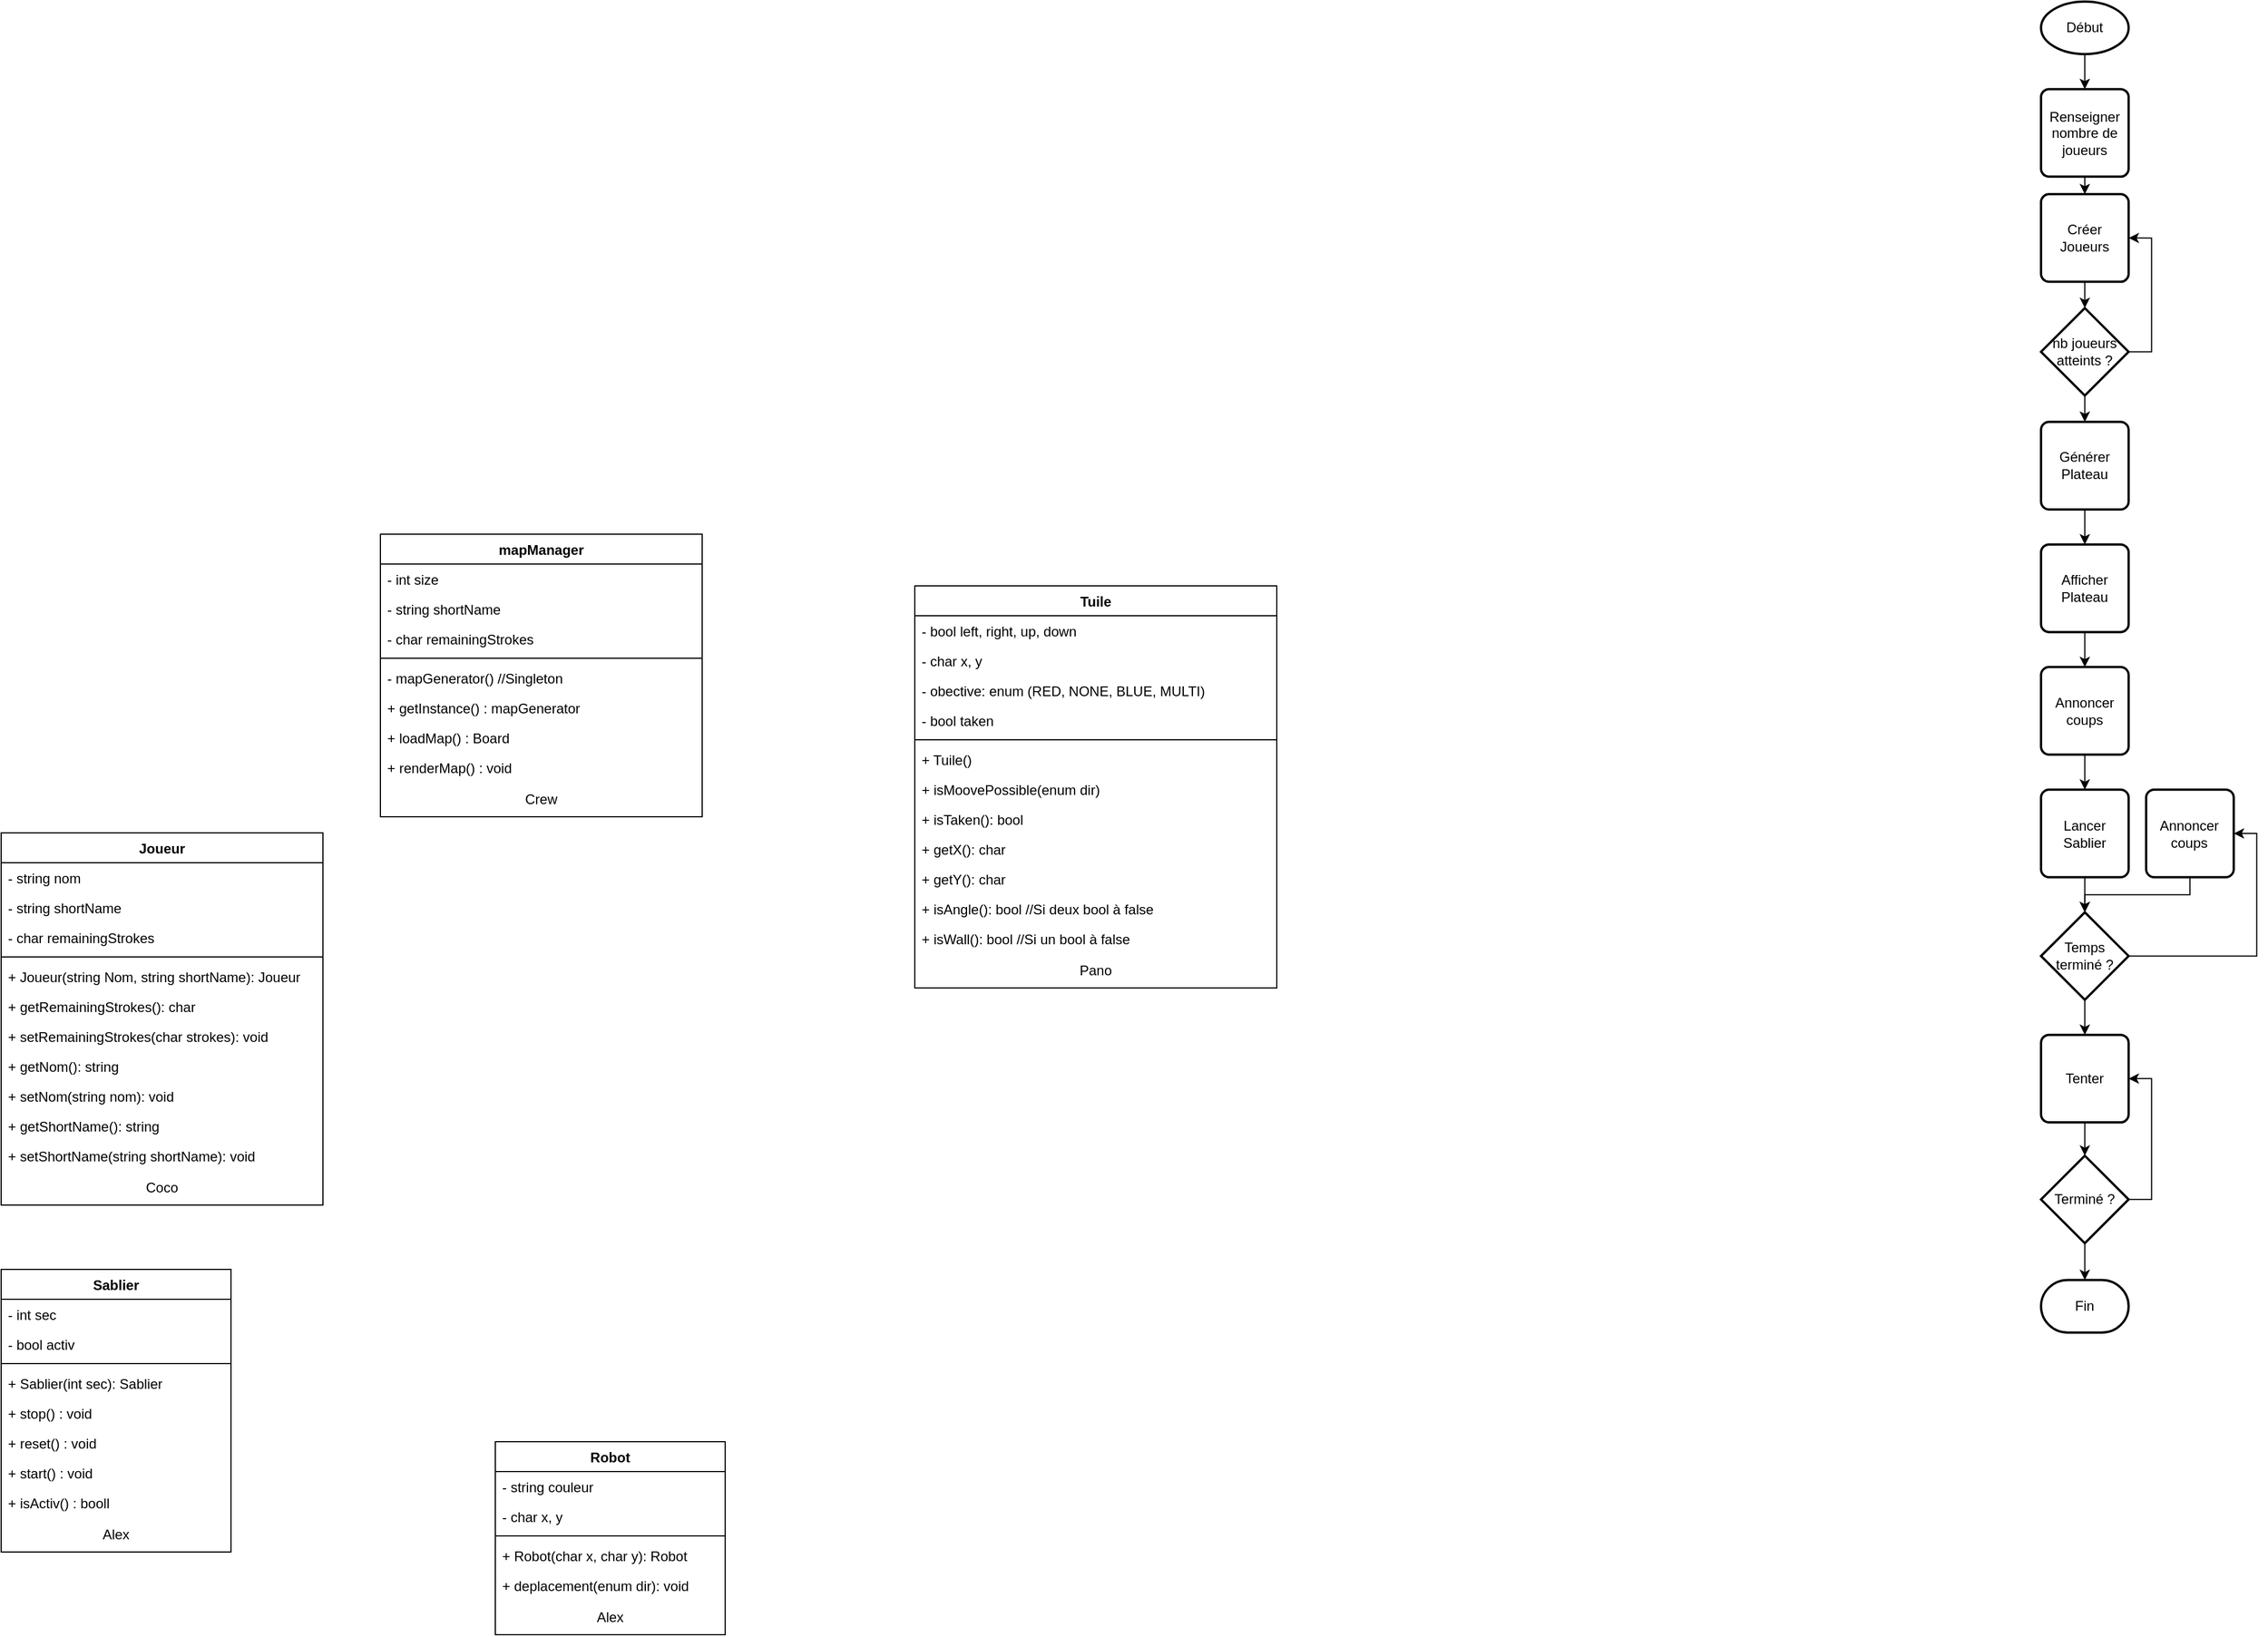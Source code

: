 <mxfile version="21.2.8" type="device">
  <diagram id="C5RBs43oDa-KdzZeNtuy" name="Page-1">
    <mxGraphModel dx="2625" dy="2722" grid="1" gridSize="5" guides="1" tooltips="1" connect="1" arrows="1" fold="1" page="1" pageScale="1" pageWidth="827" pageHeight="1169" math="0" shadow="0">
      <root>
        <mxCell id="WIyWlLk6GJQsqaUBKTNV-0" />
        <mxCell id="WIyWlLk6GJQsqaUBKTNV-1" parent="WIyWlLk6GJQsqaUBKTNV-0" />
        <mxCell id="GsOjT6ji4VNVu-HKlKDl-31" value="Robot" style="swimlane;fontStyle=1;align=center;verticalAlign=top;childLayout=stackLayout;horizontal=1;startSize=26;horizontalStack=0;resizeParent=1;resizeParentMax=0;resizeLast=0;collapsible=1;marginBottom=0;" parent="WIyWlLk6GJQsqaUBKTNV-1" vertex="1">
          <mxGeometry x="520" y="90" width="200" height="168" as="geometry" />
        </mxCell>
        <mxCell id="GsOjT6ji4VNVu-HKlKDl-32" value="- string couleur&#xa;" style="text;strokeColor=none;fillColor=none;align=left;verticalAlign=top;spacingLeft=4;spacingRight=4;overflow=hidden;rotatable=0;points=[[0,0.5],[1,0.5]];portConstraint=eastwest;" parent="GsOjT6ji4VNVu-HKlKDl-31" vertex="1">
          <mxGeometry y="26" width="200" height="26" as="geometry" />
        </mxCell>
        <mxCell id="GsOjT6ji4VNVu-HKlKDl-35" value="- char x, y" style="text;strokeColor=none;fillColor=none;align=left;verticalAlign=top;spacingLeft=4;spacingRight=4;overflow=hidden;rotatable=0;points=[[0,0.5],[1,0.5]];portConstraint=eastwest;" parent="GsOjT6ji4VNVu-HKlKDl-31" vertex="1">
          <mxGeometry y="52" width="200" height="26" as="geometry" />
        </mxCell>
        <mxCell id="GsOjT6ji4VNVu-HKlKDl-33" value="" style="line;strokeWidth=1;fillColor=none;align=left;verticalAlign=middle;spacingTop=-1;spacingLeft=3;spacingRight=3;rotatable=0;labelPosition=right;points=[];portConstraint=eastwest;strokeColor=inherit;" parent="GsOjT6ji4VNVu-HKlKDl-31" vertex="1">
          <mxGeometry y="78" width="200" height="8" as="geometry" />
        </mxCell>
        <mxCell id="GsOjT6ji4VNVu-HKlKDl-34" value="+ Robot(char x, char y): Robot" style="text;strokeColor=none;fillColor=none;align=left;verticalAlign=top;spacingLeft=4;spacingRight=4;overflow=hidden;rotatable=0;points=[[0,0.5],[1,0.5]];portConstraint=eastwest;" parent="GsOjT6ji4VNVu-HKlKDl-31" vertex="1">
          <mxGeometry y="86" width="200" height="26" as="geometry" />
        </mxCell>
        <mxCell id="GsOjT6ji4VNVu-HKlKDl-37" value="+ deplacement(enum dir): void" style="text;strokeColor=none;fillColor=none;align=left;verticalAlign=top;spacingLeft=4;spacingRight=4;overflow=hidden;rotatable=0;points=[[0,0.5],[1,0.5]];portConstraint=eastwest;" parent="GsOjT6ji4VNVu-HKlKDl-31" vertex="1">
          <mxGeometry y="112" width="200" height="26" as="geometry" />
        </mxCell>
        <mxCell id="KkXeolx2WLEEj8rtXUgH-3" value="Alex" style="text;html=1;strokeColor=none;fillColor=none;align=center;verticalAlign=middle;whiteSpace=wrap;rounded=0;" parent="GsOjT6ji4VNVu-HKlKDl-31" vertex="1">
          <mxGeometry y="138" width="200" height="30" as="geometry" />
        </mxCell>
        <mxCell id="GsOjT6ji4VNVu-HKlKDl-38" value="Sablier" style="swimlane;fontStyle=1;align=center;verticalAlign=top;childLayout=stackLayout;horizontal=1;startSize=26;horizontalStack=0;resizeParent=1;resizeParentMax=0;resizeLast=0;collapsible=1;marginBottom=0;" parent="WIyWlLk6GJQsqaUBKTNV-1" vertex="1">
          <mxGeometry x="90" y="-60" width="200" height="246" as="geometry" />
        </mxCell>
        <mxCell id="GsOjT6ji4VNVu-HKlKDl-39" value="- int sec&#xa;" style="text;strokeColor=none;fillColor=none;align=left;verticalAlign=top;spacingLeft=4;spacingRight=4;overflow=hidden;rotatable=0;points=[[0,0.5],[1,0.5]];portConstraint=eastwest;" parent="GsOjT6ji4VNVu-HKlKDl-38" vertex="1">
          <mxGeometry y="26" width="200" height="26" as="geometry" />
        </mxCell>
        <mxCell id="GsOjT6ji4VNVu-HKlKDl-40" value="- bool activ" style="text;strokeColor=none;fillColor=none;align=left;verticalAlign=top;spacingLeft=4;spacingRight=4;overflow=hidden;rotatable=0;points=[[0,0.5],[1,0.5]];portConstraint=eastwest;" parent="GsOjT6ji4VNVu-HKlKDl-38" vertex="1">
          <mxGeometry y="52" width="200" height="26" as="geometry" />
        </mxCell>
        <mxCell id="GsOjT6ji4VNVu-HKlKDl-41" value="" style="line;strokeWidth=1;fillColor=none;align=left;verticalAlign=middle;spacingTop=-1;spacingLeft=3;spacingRight=3;rotatable=0;labelPosition=right;points=[];portConstraint=eastwest;strokeColor=inherit;" parent="GsOjT6ji4VNVu-HKlKDl-38" vertex="1">
          <mxGeometry y="78" width="200" height="8" as="geometry" />
        </mxCell>
        <mxCell id="GsOjT6ji4VNVu-HKlKDl-42" value="+ Sablier(int sec): Sablier" style="text;strokeColor=none;fillColor=none;align=left;verticalAlign=top;spacingLeft=4;spacingRight=4;overflow=hidden;rotatable=0;points=[[0,0.5],[1,0.5]];portConstraint=eastwest;" parent="GsOjT6ji4VNVu-HKlKDl-38" vertex="1">
          <mxGeometry y="86" width="200" height="26" as="geometry" />
        </mxCell>
        <mxCell id="GsOjT6ji4VNVu-HKlKDl-45" value="+ stop() : void" style="text;strokeColor=none;fillColor=none;align=left;verticalAlign=top;spacingLeft=4;spacingRight=4;overflow=hidden;rotatable=0;points=[[0,0.5],[1,0.5]];portConstraint=eastwest;" parent="GsOjT6ji4VNVu-HKlKDl-38" vertex="1">
          <mxGeometry y="112" width="200" height="26" as="geometry" />
        </mxCell>
        <mxCell id="GsOjT6ji4VNVu-HKlKDl-46" value="+ reset() : void" style="text;strokeColor=none;fillColor=none;align=left;verticalAlign=top;spacingLeft=4;spacingRight=4;overflow=hidden;rotatable=0;points=[[0,0.5],[1,0.5]];portConstraint=eastwest;" parent="GsOjT6ji4VNVu-HKlKDl-38" vertex="1">
          <mxGeometry y="138" width="200" height="26" as="geometry" />
        </mxCell>
        <mxCell id="GsOjT6ji4VNVu-HKlKDl-43" value="+ start() : void" style="text;strokeColor=none;fillColor=none;align=left;verticalAlign=top;spacingLeft=4;spacingRight=4;overflow=hidden;rotatable=0;points=[[0,0.5],[1,0.5]];portConstraint=eastwest;" parent="GsOjT6ji4VNVu-HKlKDl-38" vertex="1">
          <mxGeometry y="164" width="200" height="26" as="geometry" />
        </mxCell>
        <mxCell id="GsOjT6ji4VNVu-HKlKDl-44" value="+ isActiv() : booll" style="text;strokeColor=none;fillColor=none;align=left;verticalAlign=top;spacingLeft=4;spacingRight=4;overflow=hidden;rotatable=0;points=[[0,0.5],[1,0.5]];portConstraint=eastwest;" parent="GsOjT6ji4VNVu-HKlKDl-38" vertex="1">
          <mxGeometry y="190" width="200" height="26" as="geometry" />
        </mxCell>
        <mxCell id="KkXeolx2WLEEj8rtXUgH-2" value="Alex" style="text;html=1;strokeColor=none;fillColor=none;align=center;verticalAlign=middle;whiteSpace=wrap;rounded=0;" parent="GsOjT6ji4VNVu-HKlKDl-38" vertex="1">
          <mxGeometry y="216" width="200" height="30" as="geometry" />
        </mxCell>
        <mxCell id="GsOjT6ji4VNVu-HKlKDl-47" value="Joueur" style="swimlane;fontStyle=1;align=center;verticalAlign=top;childLayout=stackLayout;horizontal=1;startSize=26;horizontalStack=0;resizeParent=1;resizeParentMax=0;resizeLast=0;collapsible=1;marginBottom=0;" parent="WIyWlLk6GJQsqaUBKTNV-1" vertex="1">
          <mxGeometry x="90" y="-440" width="280" height="324" as="geometry" />
        </mxCell>
        <mxCell id="GsOjT6ji4VNVu-HKlKDl-48" value="- string nom" style="text;strokeColor=none;fillColor=none;align=left;verticalAlign=top;spacingLeft=4;spacingRight=4;overflow=hidden;rotatable=0;points=[[0,0.5],[1,0.5]];portConstraint=eastwest;" parent="GsOjT6ji4VNVu-HKlKDl-47" vertex="1">
          <mxGeometry y="26" width="280" height="26" as="geometry" />
        </mxCell>
        <mxCell id="GsOjT6ji4VNVu-HKlKDl-49" value="- string shortName" style="text;strokeColor=none;fillColor=none;align=left;verticalAlign=top;spacingLeft=4;spacingRight=4;overflow=hidden;rotatable=0;points=[[0,0.5],[1,0.5]];portConstraint=eastwest;" parent="GsOjT6ji4VNVu-HKlKDl-47" vertex="1">
          <mxGeometry y="52" width="280" height="26" as="geometry" />
        </mxCell>
        <mxCell id="GsOjT6ji4VNVu-HKlKDl-53" value="- char remainingStrokes" style="text;strokeColor=none;fillColor=none;align=left;verticalAlign=top;spacingLeft=4;spacingRight=4;overflow=hidden;rotatable=0;points=[[0,0.5],[1,0.5]];portConstraint=eastwest;" parent="GsOjT6ji4VNVu-HKlKDl-47" vertex="1">
          <mxGeometry y="78" width="280" height="26" as="geometry" />
        </mxCell>
        <mxCell id="GsOjT6ji4VNVu-HKlKDl-50" value="" style="line;strokeWidth=1;fillColor=none;align=left;verticalAlign=middle;spacingTop=-1;spacingLeft=3;spacingRight=3;rotatable=0;labelPosition=right;points=[];portConstraint=eastwest;strokeColor=inherit;" parent="GsOjT6ji4VNVu-HKlKDl-47" vertex="1">
          <mxGeometry y="104" width="280" height="8" as="geometry" />
        </mxCell>
        <mxCell id="GsOjT6ji4VNVu-HKlKDl-51" value="+ Joueur(string Nom, string shortName): Joueur" style="text;strokeColor=none;fillColor=none;align=left;verticalAlign=top;spacingLeft=4;spacingRight=4;overflow=hidden;rotatable=0;points=[[0,0.5],[1,0.5]];portConstraint=eastwest;" parent="GsOjT6ji4VNVu-HKlKDl-47" vertex="1">
          <mxGeometry y="112" width="280" height="26" as="geometry" />
        </mxCell>
        <mxCell id="GsOjT6ji4VNVu-HKlKDl-54" value="+ getRemainingStrokes(): char" style="text;strokeColor=none;fillColor=none;align=left;verticalAlign=top;spacingLeft=4;spacingRight=4;overflow=hidden;rotatable=0;points=[[0,0.5],[1,0.5]];portConstraint=eastwest;" parent="GsOjT6ji4VNVu-HKlKDl-47" vertex="1">
          <mxGeometry y="138" width="280" height="26" as="geometry" />
        </mxCell>
        <mxCell id="GsOjT6ji4VNVu-HKlKDl-55" value="+ setRemainingStrokes(char strokes): void" style="text;strokeColor=none;fillColor=none;align=left;verticalAlign=top;spacingLeft=4;spacingRight=4;overflow=hidden;rotatable=0;points=[[0,0.5],[1,0.5]];portConstraint=eastwest;" parent="GsOjT6ji4VNVu-HKlKDl-47" vertex="1">
          <mxGeometry y="164" width="280" height="26" as="geometry" />
        </mxCell>
        <mxCell id="GsOjT6ji4VNVu-HKlKDl-56" value="+ getNom(): string" style="text;strokeColor=none;fillColor=none;align=left;verticalAlign=top;spacingLeft=4;spacingRight=4;overflow=hidden;rotatable=0;points=[[0,0.5],[1,0.5]];portConstraint=eastwest;" parent="GsOjT6ji4VNVu-HKlKDl-47" vertex="1">
          <mxGeometry y="190" width="280" height="26" as="geometry" />
        </mxCell>
        <mxCell id="GsOjT6ji4VNVu-HKlKDl-58" value="+ setNom(string nom): void" style="text;strokeColor=none;fillColor=none;align=left;verticalAlign=top;spacingLeft=4;spacingRight=4;overflow=hidden;rotatable=0;points=[[0,0.5],[1,0.5]];portConstraint=eastwest;" parent="GsOjT6ji4VNVu-HKlKDl-47" vertex="1">
          <mxGeometry y="216" width="280" height="26" as="geometry" />
        </mxCell>
        <mxCell id="GsOjT6ji4VNVu-HKlKDl-59" value="+ getShortName(): string" style="text;strokeColor=none;fillColor=none;align=left;verticalAlign=top;spacingLeft=4;spacingRight=4;overflow=hidden;rotatable=0;points=[[0,0.5],[1,0.5]];portConstraint=eastwest;" parent="GsOjT6ji4VNVu-HKlKDl-47" vertex="1">
          <mxGeometry y="242" width="280" height="26" as="geometry" />
        </mxCell>
        <mxCell id="GsOjT6ji4VNVu-HKlKDl-57" value="+ setShortName(string shortName): void" style="text;strokeColor=none;fillColor=none;align=left;verticalAlign=top;spacingLeft=4;spacingRight=4;overflow=hidden;rotatable=0;points=[[0,0.5],[1,0.5]];portConstraint=eastwest;" parent="GsOjT6ji4VNVu-HKlKDl-47" vertex="1">
          <mxGeometry y="268" width="280" height="26" as="geometry" />
        </mxCell>
        <mxCell id="KkXeolx2WLEEj8rtXUgH-0" value="Coco" style="text;html=1;strokeColor=none;fillColor=none;align=center;verticalAlign=middle;whiteSpace=wrap;rounded=0;" parent="GsOjT6ji4VNVu-HKlKDl-47" vertex="1">
          <mxGeometry y="294" width="280" height="30" as="geometry" />
        </mxCell>
        <mxCell id="GsOjT6ji4VNVu-HKlKDl-60" value="mapManager" style="swimlane;fontStyle=1;align=center;verticalAlign=top;childLayout=stackLayout;horizontal=1;startSize=26;horizontalStack=0;resizeParent=1;resizeParentMax=0;resizeLast=0;collapsible=1;marginBottom=0;" parent="WIyWlLk6GJQsqaUBKTNV-1" vertex="1">
          <mxGeometry x="420" y="-700" width="280" height="246" as="geometry" />
        </mxCell>
        <mxCell id="GsOjT6ji4VNVu-HKlKDl-61" value="- int size" style="text;strokeColor=none;fillColor=none;align=left;verticalAlign=top;spacingLeft=4;spacingRight=4;overflow=hidden;rotatable=0;points=[[0,0.5],[1,0.5]];portConstraint=eastwest;" parent="GsOjT6ji4VNVu-HKlKDl-60" vertex="1">
          <mxGeometry y="26" width="280" height="26" as="geometry" />
        </mxCell>
        <mxCell id="GsOjT6ji4VNVu-HKlKDl-62" value="- string shortName" style="text;strokeColor=none;fillColor=none;align=left;verticalAlign=top;spacingLeft=4;spacingRight=4;overflow=hidden;rotatable=0;points=[[0,0.5],[1,0.5]];portConstraint=eastwest;" parent="GsOjT6ji4VNVu-HKlKDl-60" vertex="1">
          <mxGeometry y="52" width="280" height="26" as="geometry" />
        </mxCell>
        <mxCell id="GsOjT6ji4VNVu-HKlKDl-63" value="- char remainingStrokes" style="text;strokeColor=none;fillColor=none;align=left;verticalAlign=top;spacingLeft=4;spacingRight=4;overflow=hidden;rotatable=0;points=[[0,0.5],[1,0.5]];portConstraint=eastwest;" parent="GsOjT6ji4VNVu-HKlKDl-60" vertex="1">
          <mxGeometry y="78" width="280" height="26" as="geometry" />
        </mxCell>
        <mxCell id="GsOjT6ji4VNVu-HKlKDl-64" value="" style="line;strokeWidth=1;fillColor=none;align=left;verticalAlign=middle;spacingTop=-1;spacingLeft=3;spacingRight=3;rotatable=0;labelPosition=right;points=[];portConstraint=eastwest;strokeColor=inherit;" parent="GsOjT6ji4VNVu-HKlKDl-60" vertex="1">
          <mxGeometry y="104" width="280" height="8" as="geometry" />
        </mxCell>
        <mxCell id="GsOjT6ji4VNVu-HKlKDl-72" value="- mapGenerator() //Singleton" style="text;strokeColor=none;fillColor=none;align=left;verticalAlign=top;spacingLeft=4;spacingRight=4;overflow=hidden;rotatable=0;points=[[0,0.5],[1,0.5]];portConstraint=eastwest;" parent="GsOjT6ji4VNVu-HKlKDl-60" vertex="1">
          <mxGeometry y="112" width="280" height="26" as="geometry" />
        </mxCell>
        <mxCell id="GsOjT6ji4VNVu-HKlKDl-73" value="+ getInstance() : mapGenerator" style="text;strokeColor=none;fillColor=none;align=left;verticalAlign=top;spacingLeft=4;spacingRight=4;overflow=hidden;rotatable=0;points=[[0,0.5],[1,0.5]];portConstraint=eastwest;" parent="GsOjT6ji4VNVu-HKlKDl-60" vertex="1">
          <mxGeometry y="138" width="280" height="26" as="geometry" />
        </mxCell>
        <mxCell id="GsOjT6ji4VNVu-HKlKDl-65" value="+ loadMap() : Board" style="text;strokeColor=none;fillColor=none;align=left;verticalAlign=top;spacingLeft=4;spacingRight=4;overflow=hidden;rotatable=0;points=[[0,0.5],[1,0.5]];portConstraint=eastwest;" parent="GsOjT6ji4VNVu-HKlKDl-60" vertex="1">
          <mxGeometry y="164" width="280" height="26" as="geometry" />
        </mxCell>
        <mxCell id="molAzgWvXeFRS4_ig-Ns-0" value="+ renderMap() : void" style="text;strokeColor=none;fillColor=none;align=left;verticalAlign=top;spacingLeft=4;spacingRight=4;overflow=hidden;rotatable=0;points=[[0,0.5],[1,0.5]];portConstraint=eastwest;" parent="GsOjT6ji4VNVu-HKlKDl-60" vertex="1">
          <mxGeometry y="190" width="280" height="26" as="geometry" />
        </mxCell>
        <mxCell id="KkXeolx2WLEEj8rtXUgH-5" value="Crew" style="text;html=1;strokeColor=none;fillColor=none;align=center;verticalAlign=middle;whiteSpace=wrap;rounded=0;" parent="GsOjT6ji4VNVu-HKlKDl-60" vertex="1">
          <mxGeometry y="216" width="280" height="30" as="geometry" />
        </mxCell>
        <mxCell id="GsOjT6ji4VNVu-HKlKDl-74" value="Tuile" style="swimlane;fontStyle=1;align=center;verticalAlign=top;childLayout=stackLayout;horizontal=1;startSize=26;horizontalStack=0;resizeParent=1;resizeParentMax=0;resizeLast=0;collapsible=1;marginBottom=0;" parent="WIyWlLk6GJQsqaUBKTNV-1" vertex="1">
          <mxGeometry x="885" y="-655" width="315" height="350" as="geometry" />
        </mxCell>
        <mxCell id="GsOjT6ji4VNVu-HKlKDl-82" value="- bool left, right, up, down" style="text;strokeColor=none;fillColor=none;align=left;verticalAlign=top;spacingLeft=4;spacingRight=4;overflow=hidden;rotatable=0;points=[[0,0.5],[1,0.5]];portConstraint=eastwest;" parent="GsOjT6ji4VNVu-HKlKDl-74" vertex="1">
          <mxGeometry y="26" width="315" height="26" as="geometry" />
        </mxCell>
        <mxCell id="GsOjT6ji4VNVu-HKlKDl-84" value="- char x, y" style="text;strokeColor=none;fillColor=none;align=left;verticalAlign=top;spacingLeft=4;spacingRight=4;overflow=hidden;rotatable=0;points=[[0,0.5],[1,0.5]];portConstraint=eastwest;" parent="GsOjT6ji4VNVu-HKlKDl-74" vertex="1">
          <mxGeometry y="52" width="315" height="26" as="geometry" />
        </mxCell>
        <mxCell id="GsOjT6ji4VNVu-HKlKDl-85" value="- obective: enum (RED, NONE, BLUE, MULTI)" style="text;strokeColor=none;fillColor=none;align=left;verticalAlign=top;spacingLeft=4;spacingRight=4;overflow=hidden;rotatable=0;points=[[0,0.5],[1,0.5]];portConstraint=eastwest;" parent="GsOjT6ji4VNVu-HKlKDl-74" vertex="1">
          <mxGeometry y="78" width="315" height="26" as="geometry" />
        </mxCell>
        <mxCell id="GsOjT6ji4VNVu-HKlKDl-86" value="- bool taken" style="text;strokeColor=none;fillColor=none;align=left;verticalAlign=top;spacingLeft=4;spacingRight=4;overflow=hidden;rotatable=0;points=[[0,0.5],[1,0.5]];portConstraint=eastwest;" parent="GsOjT6ji4VNVu-HKlKDl-74" vertex="1">
          <mxGeometry y="104" width="315" height="26" as="geometry" />
        </mxCell>
        <mxCell id="GsOjT6ji4VNVu-HKlKDl-78" value="" style="line;strokeWidth=1;fillColor=none;align=left;verticalAlign=middle;spacingTop=-1;spacingLeft=3;spacingRight=3;rotatable=0;labelPosition=right;points=[];portConstraint=eastwest;strokeColor=inherit;" parent="GsOjT6ji4VNVu-HKlKDl-74" vertex="1">
          <mxGeometry y="130" width="315" height="8" as="geometry" />
        </mxCell>
        <mxCell id="GsOjT6ji4VNVu-HKlKDl-83" value="+ Tuile()" style="text;strokeColor=none;fillColor=none;align=left;verticalAlign=top;spacingLeft=4;spacingRight=4;overflow=hidden;rotatable=0;points=[[0,0.5],[1,0.5]];portConstraint=eastwest;" parent="GsOjT6ji4VNVu-HKlKDl-74" vertex="1">
          <mxGeometry y="138" width="315" height="26" as="geometry" />
        </mxCell>
        <mxCell id="GsOjT6ji4VNVu-HKlKDl-88" value="+ isMoovePossible(enum dir)" style="text;strokeColor=none;fillColor=none;align=left;verticalAlign=top;spacingLeft=4;spacingRight=4;overflow=hidden;rotatable=0;points=[[0,0.5],[1,0.5]];portConstraint=eastwest;" parent="GsOjT6ji4VNVu-HKlKDl-74" vertex="1">
          <mxGeometry y="164" width="315" height="26" as="geometry" />
        </mxCell>
        <mxCell id="GsOjT6ji4VNVu-HKlKDl-87" value="+ isTaken(): bool" style="text;strokeColor=none;fillColor=none;align=left;verticalAlign=top;spacingLeft=4;spacingRight=4;overflow=hidden;rotatable=0;points=[[0,0.5],[1,0.5]];portConstraint=eastwest;" parent="GsOjT6ji4VNVu-HKlKDl-74" vertex="1">
          <mxGeometry y="190" width="315" height="26" as="geometry" />
        </mxCell>
        <mxCell id="GsOjT6ji4VNVu-HKlKDl-89" value="+ getX(): char" style="text;strokeColor=none;fillColor=none;align=left;verticalAlign=top;spacingLeft=4;spacingRight=4;overflow=hidden;rotatable=0;points=[[0,0.5],[1,0.5]];portConstraint=eastwest;" parent="GsOjT6ji4VNVu-HKlKDl-74" vertex="1">
          <mxGeometry y="216" width="315" height="26" as="geometry" />
        </mxCell>
        <mxCell id="GsOjT6ji4VNVu-HKlKDl-90" value="+ getY(): char" style="text;strokeColor=none;fillColor=none;align=left;verticalAlign=top;spacingLeft=4;spacingRight=4;overflow=hidden;rotatable=0;points=[[0,0.5],[1,0.5]];portConstraint=eastwest;" parent="GsOjT6ji4VNVu-HKlKDl-74" vertex="1">
          <mxGeometry y="242" width="315" height="26" as="geometry" />
        </mxCell>
        <mxCell id="GsOjT6ji4VNVu-HKlKDl-91" value="+ isAngle(): bool //Si deux bool à false" style="text;strokeColor=none;fillColor=none;align=left;verticalAlign=top;spacingLeft=4;spacingRight=4;overflow=hidden;rotatable=0;points=[[0,0.5],[1,0.5]];portConstraint=eastwest;" parent="GsOjT6ji4VNVu-HKlKDl-74" vertex="1">
          <mxGeometry y="268" width="315" height="26" as="geometry" />
        </mxCell>
        <mxCell id="GsOjT6ji4VNVu-HKlKDl-92" value="+ isWall(): bool //Si un bool à false" style="text;strokeColor=none;fillColor=none;align=left;verticalAlign=top;spacingLeft=4;spacingRight=4;overflow=hidden;rotatable=0;points=[[0,0.5],[1,0.5]];portConstraint=eastwest;" parent="GsOjT6ji4VNVu-HKlKDl-74" vertex="1">
          <mxGeometry y="294" width="315" height="26" as="geometry" />
        </mxCell>
        <mxCell id="KkXeolx2WLEEj8rtXUgH-4" value="Pano" style="text;html=1;strokeColor=none;fillColor=none;align=center;verticalAlign=middle;whiteSpace=wrap;rounded=0;" parent="GsOjT6ji4VNVu-HKlKDl-74" vertex="1">
          <mxGeometry y="320" width="315" height="30" as="geometry" />
        </mxCell>
        <mxCell id="jb3jMVj0hUsSbsBaD4YE-43" value="" style="group" vertex="1" connectable="0" parent="WIyWlLk6GJQsqaUBKTNV-1">
          <mxGeometry x="1865" y="-1163.64" width="167.7" height="1158.64" as="geometry" />
        </mxCell>
        <mxCell id="jb3jMVj0hUsSbsBaD4YE-12" value="nb joueurs&lt;br&gt;atteints ?" style="strokeWidth=2;html=1;shape=mxgraph.flowchart.decision;whiteSpace=wrap;" vertex="1" parent="jb3jMVj0hUsSbsBaD4YE-43">
          <mxGeometry y="266.792" width="76.227" height="76.226" as="geometry" />
        </mxCell>
        <mxCell id="jb3jMVj0hUsSbsBaD4YE-14" value="Début" style="strokeWidth=2;html=1;shape=mxgraph.flowchart.start_1;whiteSpace=wrap;" vertex="1" parent="jb3jMVj0hUsSbsBaD4YE-43">
          <mxGeometry width="76.227" height="45.736" as="geometry" />
        </mxCell>
        <mxCell id="jb3jMVj0hUsSbsBaD4YE-15" value="Renseigner nombre de joueurs" style="rounded=1;whiteSpace=wrap;html=1;absoluteArcSize=1;arcSize=14;strokeWidth=2;" vertex="1" parent="jb3jMVj0hUsSbsBaD4YE-43">
          <mxGeometry y="76.226" width="76.227" height="76.226" as="geometry" />
        </mxCell>
        <mxCell id="jb3jMVj0hUsSbsBaD4YE-28" value="" style="edgeStyle=orthogonalEdgeStyle;rounded=0;orthogonalLoop=1;jettySize=auto;html=1;" edge="1" parent="jb3jMVj0hUsSbsBaD4YE-43" source="jb3jMVj0hUsSbsBaD4YE-14" target="jb3jMVj0hUsSbsBaD4YE-15">
          <mxGeometry relative="1" as="geometry" />
        </mxCell>
        <mxCell id="jb3jMVj0hUsSbsBaD4YE-30" style="edgeStyle=orthogonalEdgeStyle;rounded=0;orthogonalLoop=1;jettySize=auto;html=1;entryX=0.5;entryY=0;entryDx=0;entryDy=0;entryPerimeter=0;" edge="1" parent="jb3jMVj0hUsSbsBaD4YE-43" source="jb3jMVj0hUsSbsBaD4YE-16" target="jb3jMVj0hUsSbsBaD4YE-12">
          <mxGeometry relative="1" as="geometry" />
        </mxCell>
        <mxCell id="jb3jMVj0hUsSbsBaD4YE-16" value="Créer Joueurs" style="rounded=1;whiteSpace=wrap;html=1;absoluteArcSize=1;arcSize=14;strokeWidth=2;" vertex="1" parent="jb3jMVj0hUsSbsBaD4YE-43">
          <mxGeometry y="167.698" width="76.227" height="76.226" as="geometry" />
        </mxCell>
        <mxCell id="jb3jMVj0hUsSbsBaD4YE-32" style="edgeStyle=orthogonalEdgeStyle;rounded=0;orthogonalLoop=1;jettySize=auto;html=1;exitX=1;exitY=0.5;exitDx=0;exitDy=0;exitPerimeter=0;entryX=1;entryY=0.5;entryDx=0;entryDy=0;" edge="1" parent="jb3jMVj0hUsSbsBaD4YE-43" source="jb3jMVj0hUsSbsBaD4YE-12" target="jb3jMVj0hUsSbsBaD4YE-16">
          <mxGeometry relative="1" as="geometry" />
        </mxCell>
        <mxCell id="jb3jMVj0hUsSbsBaD4YE-29" style="edgeStyle=orthogonalEdgeStyle;rounded=0;orthogonalLoop=1;jettySize=auto;html=1;exitX=0.5;exitY=1;exitDx=0;exitDy=0;entryX=0.5;entryY=0;entryDx=0;entryDy=0;" edge="1" parent="jb3jMVj0hUsSbsBaD4YE-43" source="jb3jMVj0hUsSbsBaD4YE-15" target="jb3jMVj0hUsSbsBaD4YE-16">
          <mxGeometry relative="1" as="geometry" />
        </mxCell>
        <mxCell id="jb3jMVj0hUsSbsBaD4YE-17" value="Générer Plateau" style="rounded=1;whiteSpace=wrap;html=1;absoluteArcSize=1;arcSize=14;strokeWidth=2;" vertex="1" parent="jb3jMVj0hUsSbsBaD4YE-43">
          <mxGeometry y="365.886" width="76.227" height="76.226" as="geometry" />
        </mxCell>
        <mxCell id="jb3jMVj0hUsSbsBaD4YE-31" style="edgeStyle=orthogonalEdgeStyle;rounded=0;orthogonalLoop=1;jettySize=auto;html=1;exitX=0.5;exitY=1;exitDx=0;exitDy=0;exitPerimeter=0;entryX=0.5;entryY=0;entryDx=0;entryDy=0;" edge="1" parent="jb3jMVj0hUsSbsBaD4YE-43" source="jb3jMVj0hUsSbsBaD4YE-12" target="jb3jMVj0hUsSbsBaD4YE-17">
          <mxGeometry relative="1" as="geometry" />
        </mxCell>
        <mxCell id="jb3jMVj0hUsSbsBaD4YE-18" value="Afficher Plateau" style="rounded=1;whiteSpace=wrap;html=1;absoluteArcSize=1;arcSize=14;strokeWidth=2;" vertex="1" parent="jb3jMVj0hUsSbsBaD4YE-43">
          <mxGeometry y="472.603" width="76.227" height="76.226" as="geometry" />
        </mxCell>
        <mxCell id="jb3jMVj0hUsSbsBaD4YE-33" style="edgeStyle=orthogonalEdgeStyle;rounded=0;orthogonalLoop=1;jettySize=auto;html=1;exitX=0.5;exitY=1;exitDx=0;exitDy=0;entryX=0.5;entryY=0;entryDx=0;entryDy=0;" edge="1" parent="jb3jMVj0hUsSbsBaD4YE-43" source="jb3jMVj0hUsSbsBaD4YE-17" target="jb3jMVj0hUsSbsBaD4YE-18">
          <mxGeometry relative="1" as="geometry" />
        </mxCell>
        <mxCell id="jb3jMVj0hUsSbsBaD4YE-19" value="Annoncer coups" style="rounded=1;whiteSpace=wrap;html=1;absoluteArcSize=1;arcSize=14;strokeWidth=2;" vertex="1" parent="jb3jMVj0hUsSbsBaD4YE-43">
          <mxGeometry y="579.32" width="76.227" height="76.226" as="geometry" />
        </mxCell>
        <mxCell id="jb3jMVj0hUsSbsBaD4YE-34" style="edgeStyle=orthogonalEdgeStyle;rounded=0;orthogonalLoop=1;jettySize=auto;html=1;exitX=0.5;exitY=1;exitDx=0;exitDy=0;entryX=0.5;entryY=0;entryDx=0;entryDy=0;" edge="1" parent="jb3jMVj0hUsSbsBaD4YE-43" source="jb3jMVj0hUsSbsBaD4YE-18" target="jb3jMVj0hUsSbsBaD4YE-19">
          <mxGeometry relative="1" as="geometry" />
        </mxCell>
        <mxCell id="jb3jMVj0hUsSbsBaD4YE-20" value="Lancer Sablier" style="rounded=1;whiteSpace=wrap;html=1;absoluteArcSize=1;arcSize=14;strokeWidth=2;" vertex="1" parent="jb3jMVj0hUsSbsBaD4YE-43">
          <mxGeometry y="686.037" width="76.227" height="76.226" as="geometry" />
        </mxCell>
        <mxCell id="jb3jMVj0hUsSbsBaD4YE-35" style="edgeStyle=orthogonalEdgeStyle;rounded=0;orthogonalLoop=1;jettySize=auto;html=1;exitX=0.5;exitY=1;exitDx=0;exitDy=0;entryX=0.5;entryY=0;entryDx=0;entryDy=0;" edge="1" parent="jb3jMVj0hUsSbsBaD4YE-43" source="jb3jMVj0hUsSbsBaD4YE-19" target="jb3jMVj0hUsSbsBaD4YE-20">
          <mxGeometry relative="1" as="geometry" />
        </mxCell>
        <mxCell id="jb3jMVj0hUsSbsBaD4YE-21" value="Tenter" style="rounded=1;whiteSpace=wrap;html=1;absoluteArcSize=1;arcSize=14;strokeWidth=2;" vertex="1" parent="jb3jMVj0hUsSbsBaD4YE-43">
          <mxGeometry y="899.471" width="76.227" height="76.226" as="geometry" />
        </mxCell>
        <mxCell id="jb3jMVj0hUsSbsBaD4YE-39" style="edgeStyle=orthogonalEdgeStyle;rounded=0;orthogonalLoop=1;jettySize=auto;html=1;exitX=0.5;exitY=1;exitDx=0;exitDy=0;exitPerimeter=0;entryX=0.5;entryY=0;entryDx=0;entryDy=0;" edge="1" parent="jb3jMVj0hUsSbsBaD4YE-43" source="jb3jMVj0hUsSbsBaD4YE-22" target="jb3jMVj0hUsSbsBaD4YE-21">
          <mxGeometry relative="1" as="geometry" />
        </mxCell>
        <mxCell id="jb3jMVj0hUsSbsBaD4YE-22" value="Temps &lt;br&gt;terminé ?" style="strokeWidth=2;html=1;shape=mxgraph.flowchart.decision;whiteSpace=wrap;" vertex="1" parent="jb3jMVj0hUsSbsBaD4YE-43">
          <mxGeometry y="792.754" width="76.227" height="76.226" as="geometry" />
        </mxCell>
        <mxCell id="jb3jMVj0hUsSbsBaD4YE-36" style="edgeStyle=orthogonalEdgeStyle;rounded=0;orthogonalLoop=1;jettySize=auto;html=1;exitX=0.5;exitY=1;exitDx=0;exitDy=0;entryX=0.5;entryY=0;entryDx=0;entryDy=0;entryPerimeter=0;" edge="1" parent="jb3jMVj0hUsSbsBaD4YE-43" source="jb3jMVj0hUsSbsBaD4YE-20" target="jb3jMVj0hUsSbsBaD4YE-22">
          <mxGeometry relative="1" as="geometry" />
        </mxCell>
        <mxCell id="jb3jMVj0hUsSbsBaD4YE-38" style="edgeStyle=orthogonalEdgeStyle;rounded=0;orthogonalLoop=1;jettySize=auto;html=1;exitX=0.5;exitY=1;exitDx=0;exitDy=0;entryX=0.5;entryY=0;entryDx=0;entryDy=0;entryPerimeter=0;" edge="1" parent="jb3jMVj0hUsSbsBaD4YE-43" source="jb3jMVj0hUsSbsBaD4YE-24" target="jb3jMVj0hUsSbsBaD4YE-22">
          <mxGeometry relative="1" as="geometry">
            <Array as="points">
              <mxPoint x="129.586" y="777.508" />
              <mxPoint x="38.114" y="777.508" />
            </Array>
          </mxGeometry>
        </mxCell>
        <mxCell id="jb3jMVj0hUsSbsBaD4YE-24" value="Annoncer coups" style="rounded=1;whiteSpace=wrap;html=1;absoluteArcSize=1;arcSize=14;strokeWidth=2;" vertex="1" parent="jb3jMVj0hUsSbsBaD4YE-43">
          <mxGeometry x="91.473" y="686.037" width="76.227" height="76.226" as="geometry" />
        </mxCell>
        <mxCell id="jb3jMVj0hUsSbsBaD4YE-37" style="edgeStyle=orthogonalEdgeStyle;rounded=0;orthogonalLoop=1;jettySize=auto;html=1;exitX=1;exitY=0.5;exitDx=0;exitDy=0;exitPerimeter=0;entryX=1;entryY=0.5;entryDx=0;entryDy=0;" edge="1" parent="jb3jMVj0hUsSbsBaD4YE-43" source="jb3jMVj0hUsSbsBaD4YE-22" target="jb3jMVj0hUsSbsBaD4YE-24">
          <mxGeometry relative="1" as="geometry" />
        </mxCell>
        <mxCell id="jb3jMVj0hUsSbsBaD4YE-41" style="edgeStyle=orthogonalEdgeStyle;rounded=0;orthogonalLoop=1;jettySize=auto;html=1;exitX=1;exitY=0.5;exitDx=0;exitDy=0;exitPerimeter=0;entryX=1;entryY=0.5;entryDx=0;entryDy=0;" edge="1" parent="jb3jMVj0hUsSbsBaD4YE-43" source="jb3jMVj0hUsSbsBaD4YE-25" target="jb3jMVj0hUsSbsBaD4YE-21">
          <mxGeometry relative="1" as="geometry" />
        </mxCell>
        <mxCell id="jb3jMVj0hUsSbsBaD4YE-25" value="Terminé ?" style="strokeWidth=2;html=1;shape=mxgraph.flowchart.decision;whiteSpace=wrap;" vertex="1" parent="jb3jMVj0hUsSbsBaD4YE-43">
          <mxGeometry y="1004.663" width="76.227" height="76.226" as="geometry" />
        </mxCell>
        <mxCell id="jb3jMVj0hUsSbsBaD4YE-40" style="edgeStyle=orthogonalEdgeStyle;rounded=0;orthogonalLoop=1;jettySize=auto;html=1;exitX=0.5;exitY=1;exitDx=0;exitDy=0;entryX=0.5;entryY=0;entryDx=0;entryDy=0;entryPerimeter=0;" edge="1" parent="jb3jMVj0hUsSbsBaD4YE-43" source="jb3jMVj0hUsSbsBaD4YE-21" target="jb3jMVj0hUsSbsBaD4YE-25">
          <mxGeometry relative="1" as="geometry" />
        </mxCell>
        <mxCell id="jb3jMVj0hUsSbsBaD4YE-26" value="Fin" style="strokeWidth=2;html=1;shape=mxgraph.flowchart.terminator;whiteSpace=wrap;" vertex="1" parent="jb3jMVj0hUsSbsBaD4YE-43">
          <mxGeometry y="1112.904" width="76.227" height="45.736" as="geometry" />
        </mxCell>
        <mxCell id="jb3jMVj0hUsSbsBaD4YE-42" style="edgeStyle=orthogonalEdgeStyle;rounded=0;orthogonalLoop=1;jettySize=auto;html=1;exitX=0.5;exitY=1;exitDx=0;exitDy=0;exitPerimeter=0;entryX=0.5;entryY=0;entryDx=0;entryDy=0;entryPerimeter=0;" edge="1" parent="jb3jMVj0hUsSbsBaD4YE-43" source="jb3jMVj0hUsSbsBaD4YE-25" target="jb3jMVj0hUsSbsBaD4YE-26">
          <mxGeometry relative="1" as="geometry" />
        </mxCell>
      </root>
    </mxGraphModel>
  </diagram>
</mxfile>
